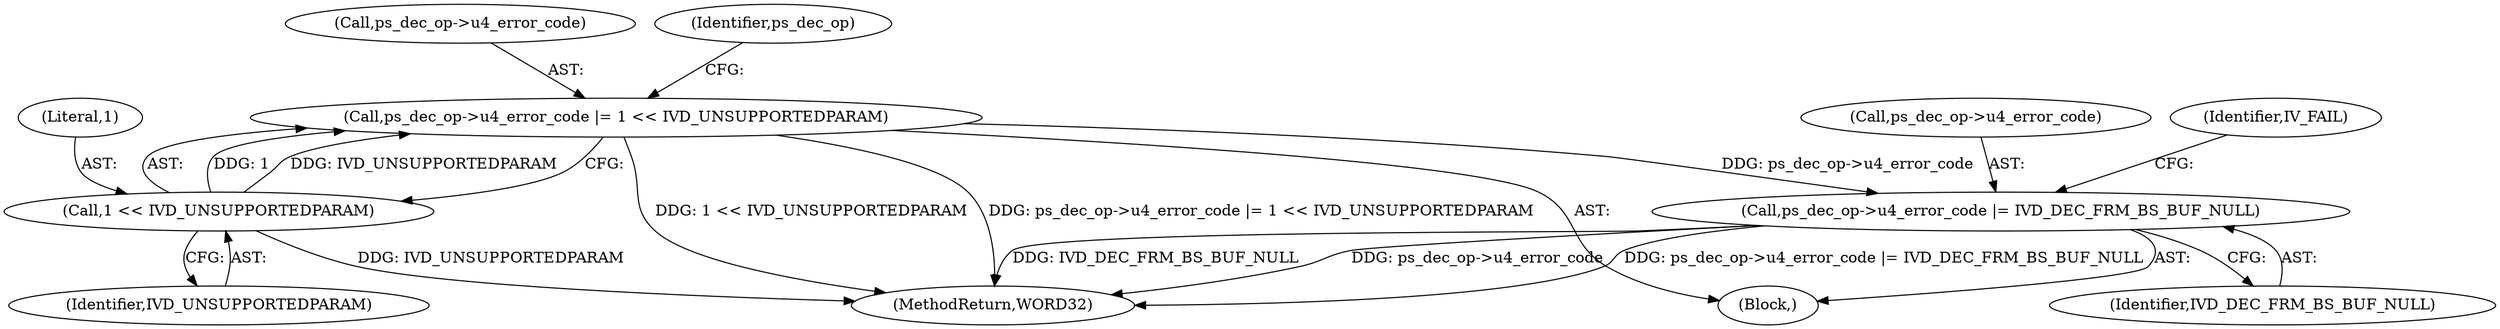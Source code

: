 digraph "0_Android_a33f6725d7e9f92330f995ce2dcf4faa33f6433f@pointer" {
"1000265" [label="(Call,ps_dec_op->u4_error_code |= 1 << IVD_UNSUPPORTEDPARAM)"];
"1000269" [label="(Call,1 << IVD_UNSUPPORTEDPARAM)"];
"1000272" [label="(Call,ps_dec_op->u4_error_code |= IVD_DEC_FRM_BS_BUF_NULL)"];
"1001906" [label="(MethodReturn,WORD32)"];
"1000264" [label="(Block,)"];
"1000272" [label="(Call,ps_dec_op->u4_error_code |= IVD_DEC_FRM_BS_BUF_NULL)"];
"1000278" [label="(Identifier,IV_FAIL)"];
"1000276" [label="(Identifier,IVD_DEC_FRM_BS_BUF_NULL)"];
"1000273" [label="(Call,ps_dec_op->u4_error_code)"];
"1000270" [label="(Literal,1)"];
"1000271" [label="(Identifier,IVD_UNSUPPORTEDPARAM)"];
"1000265" [label="(Call,ps_dec_op->u4_error_code |= 1 << IVD_UNSUPPORTEDPARAM)"];
"1000269" [label="(Call,1 << IVD_UNSUPPORTEDPARAM)"];
"1000266" [label="(Call,ps_dec_op->u4_error_code)"];
"1000274" [label="(Identifier,ps_dec_op)"];
"1000265" -> "1000264"  [label="AST: "];
"1000265" -> "1000269"  [label="CFG: "];
"1000266" -> "1000265"  [label="AST: "];
"1000269" -> "1000265"  [label="AST: "];
"1000274" -> "1000265"  [label="CFG: "];
"1000265" -> "1001906"  [label="DDG: 1 << IVD_UNSUPPORTEDPARAM"];
"1000265" -> "1001906"  [label="DDG: ps_dec_op->u4_error_code |= 1 << IVD_UNSUPPORTEDPARAM"];
"1000269" -> "1000265"  [label="DDG: 1"];
"1000269" -> "1000265"  [label="DDG: IVD_UNSUPPORTEDPARAM"];
"1000265" -> "1000272"  [label="DDG: ps_dec_op->u4_error_code"];
"1000269" -> "1000271"  [label="CFG: "];
"1000270" -> "1000269"  [label="AST: "];
"1000271" -> "1000269"  [label="AST: "];
"1000269" -> "1001906"  [label="DDG: IVD_UNSUPPORTEDPARAM"];
"1000272" -> "1000264"  [label="AST: "];
"1000272" -> "1000276"  [label="CFG: "];
"1000273" -> "1000272"  [label="AST: "];
"1000276" -> "1000272"  [label="AST: "];
"1000278" -> "1000272"  [label="CFG: "];
"1000272" -> "1001906"  [label="DDG: IVD_DEC_FRM_BS_BUF_NULL"];
"1000272" -> "1001906"  [label="DDG: ps_dec_op->u4_error_code"];
"1000272" -> "1001906"  [label="DDG: ps_dec_op->u4_error_code |= IVD_DEC_FRM_BS_BUF_NULL"];
}
